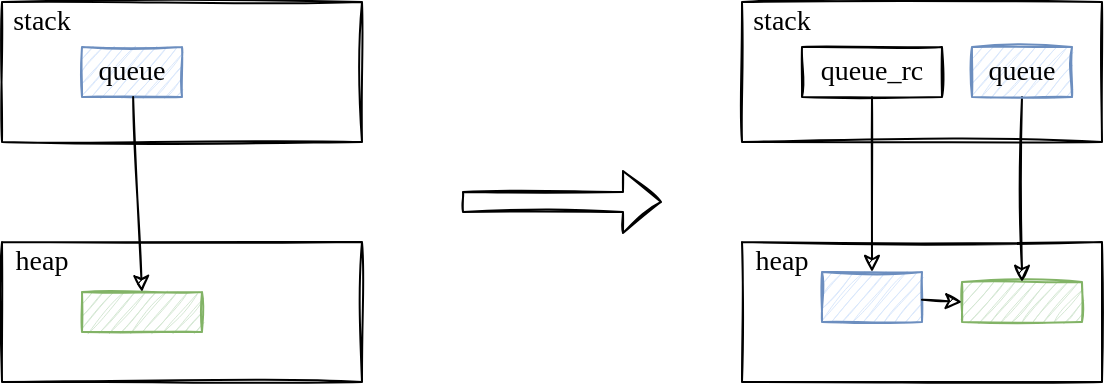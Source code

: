 <mxfile version="14.4.2" type="device" pages="4"><diagram id="85Se20Rggvb_9bavZQdw" name="第 1 页"><mxGraphModel dx="1106" dy="995" grid="1" gridSize="10" guides="1" tooltips="1" connect="1" arrows="1" fold="1" page="1" pageScale="1" pageWidth="827" pageHeight="1169" math="0" shadow="0"><root><mxCell id="0"/><mxCell id="1" parent="0"/><mxCell id="tYL9gZrw_JqtwDp5GAJO-2" value="" style="rounded=0;whiteSpace=wrap;html=1;sketch=1;fontFamily=Comic Sans MS;fontSize=14;" vertex="1" parent="1"><mxGeometry x="210" y="370" width="180" height="70" as="geometry"/></mxCell><mxCell id="tYL9gZrw_JqtwDp5GAJO-3" value="stack" style="text;html=1;strokeColor=none;fillColor=none;align=center;verticalAlign=middle;whiteSpace=wrap;rounded=0;sketch=1;fontFamily=Comic Sans MS;fontSize=14;" vertex="1" parent="1"><mxGeometry x="210" y="370" width="40" height="20" as="geometry"/></mxCell><mxCell id="tYL9gZrw_JqtwDp5GAJO-4" value="" style="rounded=0;whiteSpace=wrap;html=1;sketch=1;fontFamily=Comic Sans MS;fontSize=14;" vertex="1" parent="1"><mxGeometry x="210" y="490" width="180" height="70" as="geometry"/></mxCell><mxCell id="tYL9gZrw_JqtwDp5GAJO-5" value="heap" style="text;html=1;strokeColor=none;fillColor=none;align=center;verticalAlign=middle;whiteSpace=wrap;rounded=0;sketch=1;fontFamily=Comic Sans MS;fontSize=14;" vertex="1" parent="1"><mxGeometry x="210" y="490" width="40" height="20" as="geometry"/></mxCell><mxCell id="tYL9gZrw_JqtwDp5GAJO-6" value="" style="rounded=0;whiteSpace=wrap;html=1;sketch=1;fontFamily=Comic Sans MS;fontSize=14;fillColor=#d5e8d4;strokeColor=#82b366;" vertex="1" parent="1"><mxGeometry x="250" y="515" width="60" height="20" as="geometry"/></mxCell><mxCell id="tYL9gZrw_JqtwDp5GAJO-7" value="queue" style="rounded=0;whiteSpace=wrap;html=1;sketch=1;fontFamily=Comic Sans MS;fontSize=14;fillColor=#dae8fc;strokeColor=#6c8ebf;" vertex="1" parent="1"><mxGeometry x="250" y="392.5" width="50" height="25" as="geometry"/></mxCell><mxCell id="tYL9gZrw_JqtwDp5GAJO-8" value="" style="endArrow=classic;html=1;entryX=0.5;entryY=0;entryDx=0;entryDy=0;sketch=1;fontFamily=Comic Sans MS;fontSize=14;" edge="1" parent="1" source="tYL9gZrw_JqtwDp5GAJO-7" target="tYL9gZrw_JqtwDp5GAJO-6"><mxGeometry width="50" height="50" relative="1" as="geometry"><mxPoint x="270" y="490" as="sourcePoint"/><mxPoint x="320" y="440" as="targetPoint"/></mxGeometry></mxCell><mxCell id="tYL9gZrw_JqtwDp5GAJO-9" value="" style="rounded=0;whiteSpace=wrap;html=1;sketch=1;fontFamily=Comic Sans MS;fontSize=14;" vertex="1" parent="1"><mxGeometry x="580" y="370" width="180" height="70" as="geometry"/></mxCell><mxCell id="tYL9gZrw_JqtwDp5GAJO-10" value="stack" style="text;html=1;strokeColor=none;fillColor=none;align=center;verticalAlign=middle;whiteSpace=wrap;rounded=0;sketch=1;fontFamily=Comic Sans MS;fontSize=14;" vertex="1" parent="1"><mxGeometry x="580" y="370" width="40" height="20" as="geometry"/></mxCell><mxCell id="tYL9gZrw_JqtwDp5GAJO-11" value="" style="rounded=0;whiteSpace=wrap;html=1;sketch=1;fontFamily=Comic Sans MS;fontSize=14;" vertex="1" parent="1"><mxGeometry x="580" y="490" width="180" height="70" as="geometry"/></mxCell><mxCell id="tYL9gZrw_JqtwDp5GAJO-12" value="heap" style="text;html=1;strokeColor=none;fillColor=none;align=center;verticalAlign=middle;whiteSpace=wrap;rounded=0;sketch=1;fontFamily=Comic Sans MS;fontSize=14;" vertex="1" parent="1"><mxGeometry x="580" y="490" width="40" height="20" as="geometry"/></mxCell><mxCell id="tYL9gZrw_JqtwDp5GAJO-13" value="" style="rounded=0;whiteSpace=wrap;html=1;sketch=1;fontFamily=Comic Sans MS;fontSize=14;fillColor=#d5e8d4;strokeColor=#82b366;" vertex="1" parent="1"><mxGeometry x="690" y="510" width="60" height="20" as="geometry"/></mxCell><mxCell id="tYL9gZrw_JqtwDp5GAJO-14" value="" style="rounded=0;whiteSpace=wrap;html=1;sketch=1;fontFamily=Comic Sans MS;fontSize=14;fillColor=#dae8fc;strokeColor=#6c8ebf;" vertex="1" parent="1"><mxGeometry x="620" y="505" width="50" height="25" as="geometry"/></mxCell><mxCell id="tYL9gZrw_JqtwDp5GAJO-15" value="" style="endArrow=classic;html=1;entryX=0;entryY=0.5;entryDx=0;entryDy=0;sketch=1;fontFamily=Comic Sans MS;fontSize=14;" edge="1" parent="1" source="tYL9gZrw_JqtwDp5GAJO-14" target="tYL9gZrw_JqtwDp5GAJO-13"><mxGeometry width="50" height="50" relative="1" as="geometry"><mxPoint x="640" y="490" as="sourcePoint"/><mxPoint x="690" y="440" as="targetPoint"/></mxGeometry></mxCell><mxCell id="tYL9gZrw_JqtwDp5GAJO-19" style="edgeStyle=orthogonalEdgeStyle;rounded=0;sketch=1;orthogonalLoop=1;jettySize=auto;html=1;entryX=0.5;entryY=0;entryDx=0;entryDy=0;fontFamily=Comic Sans MS;fontSize=14;" edge="1" parent="1" source="tYL9gZrw_JqtwDp5GAJO-17" target="tYL9gZrw_JqtwDp5GAJO-13"><mxGeometry relative="1" as="geometry"/></mxCell><mxCell id="tYL9gZrw_JqtwDp5GAJO-17" value="queue" style="rounded=0;whiteSpace=wrap;html=1;sketch=1;fontFamily=Comic Sans MS;fontSize=14;fillColor=#dae8fc;strokeColor=#6c8ebf;" vertex="1" parent="1"><mxGeometry x="695" y="392.5" width="50" height="25" as="geometry"/></mxCell><mxCell id="tYL9gZrw_JqtwDp5GAJO-22" style="edgeStyle=orthogonalEdgeStyle;rounded=0;sketch=1;orthogonalLoop=1;jettySize=auto;html=1;exitX=0.5;exitY=1;exitDx=0;exitDy=0;entryX=0.5;entryY=0;entryDx=0;entryDy=0;fontFamily=Comic Sans MS;fontSize=14;" edge="1" parent="1" source="tYL9gZrw_JqtwDp5GAJO-21" target="tYL9gZrw_JqtwDp5GAJO-14"><mxGeometry relative="1" as="geometry"/></mxCell><mxCell id="tYL9gZrw_JqtwDp5GAJO-21" value="queue_rc" style="rounded=0;whiteSpace=wrap;html=1;sketch=1;fontFamily=Comic Sans MS;fontSize=14;" vertex="1" parent="1"><mxGeometry x="610" y="392.5" width="70" height="25" as="geometry"/></mxCell><mxCell id="tYL9gZrw_JqtwDp5GAJO-23" value="" style="shape=flexArrow;endArrow=classic;html=1;fontFamily=Comic Sans MS;fontSize=14;sketch=1;" edge="1" parent="1"><mxGeometry width="50" height="50" relative="1" as="geometry"><mxPoint x="440" y="470" as="sourcePoint"/><mxPoint x="540" y="470" as="targetPoint"/></mxGeometry></mxCell></root></mxGraphModel></diagram><diagram id="B2aGTJlP-KQdQ-DBcWFm" name="第 2 页"><mxGraphModel dx="1933" dy="995" grid="1" gridSize="10" guides="1" tooltips="1" connect="1" arrows="1" fold="1" page="1" pageScale="1" pageWidth="827" pageHeight="1169" math="0" shadow="0"><root><mxCell id="dTbaVPsu5beLsRjIaVHp-0"/><mxCell id="dTbaVPsu5beLsRjIaVHp-1" parent="dTbaVPsu5beLsRjIaVHp-0"/><mxCell id="dTbaVPsu5beLsRjIaVHp-5" value="" style="edgeStyle=orthogonalEdgeStyle;rounded=0;sketch=1;orthogonalLoop=1;jettySize=auto;html=1;fontFamily=Comic Sans MS;fontSize=14;" edge="1" parent="dTbaVPsu5beLsRjIaVHp-1" source="dTbaVPsu5beLsRjIaVHp-2" target="dTbaVPsu5beLsRjIaVHp-4"><mxGeometry relative="1" as="geometry"/></mxCell><mxCell id="dTbaVPsu5beLsRjIaVHp-7" style="edgeStyle=orthogonalEdgeStyle;rounded=0;sketch=1;orthogonalLoop=1;jettySize=auto;html=1;exitX=1;exitY=0.25;exitDx=0;exitDy=0;entryX=0;entryY=0.25;entryDx=0;entryDy=0;fontFamily=Comic Sans MS;fontSize=14;" edge="1" parent="dTbaVPsu5beLsRjIaVHp-1" source="dTbaVPsu5beLsRjIaVHp-2" target="dTbaVPsu5beLsRjIaVHp-3"><mxGeometry relative="1" as="geometry"/></mxCell><mxCell id="dTbaVPsu5beLsRjIaVHp-2" value="HostRoot" style="rounded=0;whiteSpace=wrap;html=1;fillColor=none;fontFamily=Comic Sans MS;fontSize=14;" vertex="1" parent="dTbaVPsu5beLsRjIaVHp-1"><mxGeometry x="140" y="290" width="100" height="40" as="geometry"/></mxCell><mxCell id="dTbaVPsu5beLsRjIaVHp-8" style="edgeStyle=orthogonalEdgeStyle;rounded=0;sketch=1;orthogonalLoop=1;jettySize=auto;html=1;exitX=0;exitY=0.75;exitDx=0;exitDy=0;entryX=1;entryY=0.75;entryDx=0;entryDy=0;fontFamily=Comic Sans MS;fontSize=14;" edge="1" parent="dTbaVPsu5beLsRjIaVHp-1" source="dTbaVPsu5beLsRjIaVHp-3" target="dTbaVPsu5beLsRjIaVHp-2"><mxGeometry relative="1" as="geometry"/></mxCell><mxCell id="dTbaVPsu5beLsRjIaVHp-3" value="HostRoot" style="rounded=0;whiteSpace=wrap;html=1;fillColor=none;fontFamily=Comic Sans MS;fontSize=14;" vertex="1" parent="dTbaVPsu5beLsRjIaVHp-1"><mxGeometry x="330" y="290" width="100" height="40" as="geometry"/></mxCell><mxCell id="dTbaVPsu5beLsRjIaVHp-10" style="edgeStyle=orthogonalEdgeStyle;rounded=0;sketch=1;orthogonalLoop=1;jettySize=auto;html=1;exitX=0;exitY=0.5;exitDx=0;exitDy=0;entryX=1;entryY=0.5;entryDx=0;entryDy=0;fontFamily=Comic Sans MS;fontSize=14;" edge="1" parent="dTbaVPsu5beLsRjIaVHp-1" source="dTbaVPsu5beLsRjIaVHp-4" target="dTbaVPsu5beLsRjIaVHp-9"><mxGeometry relative="1" as="geometry"/></mxCell><mxCell id="dTbaVPsu5beLsRjIaVHp-4" value="App" style="rounded=0;whiteSpace=wrap;html=1;fillColor=none;fontFamily=Comic Sans MS;fontSize=14;" vertex="1" parent="dTbaVPsu5beLsRjIaVHp-1"><mxGeometry x="140" y="370" width="100" height="40" as="geometry"/></mxCell><mxCell id="dTbaVPsu5beLsRjIaVHp-14" value="" style="edgeStyle=orthogonalEdgeStyle;rounded=0;sketch=1;orthogonalLoop=1;jettySize=auto;html=1;fontFamily=Comic Sans MS;fontSize=14;exitX=0;exitY=0.25;exitDx=0;exitDy=0;" edge="1" parent="dTbaVPsu5beLsRjIaVHp-1" source="dTbaVPsu5beLsRjIaVHp-9" target="dTbaVPsu5beLsRjIaVHp-13"><mxGeometry relative="1" as="geometry"><mxPoint x="-160" y="380" as="targetPoint"/></mxGeometry></mxCell><mxCell id="dTbaVPsu5beLsRjIaVHp-17" value="" style="edgeStyle=orthogonalEdgeStyle;rounded=0;sketch=1;orthogonalLoop=1;jettySize=auto;html=1;fontFamily=Comic Sans MS;fontSize=14;exitX=0;exitY=0.75;exitDx=0;exitDy=0;entryX=1;entryY=0.5;entryDx=0;entryDy=0;" edge="1" parent="dTbaVPsu5beLsRjIaVHp-1" source="dTbaVPsu5beLsRjIaVHp-9" target="dTbaVPsu5beLsRjIaVHp-18"><mxGeometry relative="1" as="geometry"><mxPoint x="-150" y="390" as="targetPoint"/></mxGeometry></mxCell><mxCell id="dTbaVPsu5beLsRjIaVHp-9" value="" style="rounded=0;whiteSpace=wrap;html=1;fillColor=#fff2cc;fontFamily=Comic Sans MS;fontSize=14;strokeColor=#d6b656;" vertex="1" parent="dTbaVPsu5beLsRjIaVHp-1"><mxGeometry x="-70" y="370" width="80" height="40" as="geometry"/></mxCell><mxCell id="dTbaVPsu5beLsRjIaVHp-13" value="ayou" style="rounded=0;whiteSpace=wrap;html=1;fontFamily=Comic Sans MS;fontSize=14;fillColor=none;strokeColor=none;" vertex="1" parent="dTbaVPsu5beLsRjIaVHp-1"><mxGeometry x="-230" y="365" width="50" height="30" as="geometry"/></mxCell><mxCell id="dTbaVPsu5beLsRjIaVHp-18" value="ayouayou" style="rounded=0;whiteSpace=wrap;html=1;fontFamily=Comic Sans MS;fontSize=14;fillColor=none;strokeColor=none;" vertex="1" parent="dTbaVPsu5beLsRjIaVHp-1"><mxGeometry x="-246" y="384" width="66" height="30" as="geometry"/></mxCell><mxCell id="dTbaVPsu5beLsRjIaVHp-19" value="memoized_state" style="text;html=1;strokeColor=none;fillColor=none;align=center;verticalAlign=middle;whiteSpace=wrap;rounded=0;fontFamily=Comic Sans MS;fontSize=14;" vertex="1" parent="dTbaVPsu5beLsRjIaVHp-1"><mxGeometry x="-140" y="350" width="40" height="20" as="geometry"/></mxCell><mxCell id="dTbaVPsu5beLsRjIaVHp-21" value="update_queue" style="text;html=1;strokeColor=none;fillColor=none;align=center;verticalAlign=middle;whiteSpace=wrap;rounded=0;fontFamily=Comic Sans MS;fontSize=14;" vertex="1" parent="dTbaVPsu5beLsRjIaVHp-1"><mxGeometry x="-140" y="400" width="40" height="20" as="geometry"/></mxCell><mxCell id="dTbaVPsu5beLsRjIaVHp-22" value="memoized_state" style="text;html=1;strokeColor=none;fillColor=none;align=center;verticalAlign=middle;whiteSpace=wrap;rounded=0;fontFamily=Comic Sans MS;fontSize=14;" vertex="1" parent="dTbaVPsu5beLsRjIaVHp-1"><mxGeometry x="60" y="360" width="40" height="20" as="geometry"/></mxCell></root></mxGraphModel></diagram><diagram id="bMBw1ChnjWuzsiVzqGBm" name="第 3 页"><mxGraphModel dx="1933" dy="995" grid="1" gridSize="10" guides="1" tooltips="1" connect="1" arrows="1" fold="1" page="1" pageScale="1" pageWidth="827" pageHeight="1169" math="0" shadow="0"><root><mxCell id="jNuAMuVzAs9FZE3ws8Kq-0"/><mxCell id="jNuAMuVzAs9FZE3ws8Kq-1" parent="jNuAMuVzAs9FZE3ws8Kq-0"/><mxCell id="jNuAMuVzAs9FZE3ws8Kq-2" value="" style="edgeStyle=orthogonalEdgeStyle;rounded=0;sketch=1;orthogonalLoop=1;jettySize=auto;html=1;fontFamily=Comic Sans MS;fontSize=14;" edge="1" parent="jNuAMuVzAs9FZE3ws8Kq-1" source="jNuAMuVzAs9FZE3ws8Kq-4" target="jNuAMuVzAs9FZE3ws8Kq-7"><mxGeometry relative="1" as="geometry"/></mxCell><mxCell id="jNuAMuVzAs9FZE3ws8Kq-10" style="edgeStyle=orthogonalEdgeStyle;sketch=1;orthogonalLoop=1;jettySize=auto;html=1;fontFamily=Comic Sans MS;fontSize=14;jumpStyle=arc;curved=1;exitX=0.5;exitY=0;exitDx=0;exitDy=0;" edge="1" parent="jNuAMuVzAs9FZE3ws8Kq-1" source="jNuAMuVzAs9FZE3ws8Kq-11" target="jNuAMuVzAs9FZE3ws8Kq-9"><mxGeometry relative="1" as="geometry"/></mxCell><mxCell id="jNuAMuVzAs9FZE3ws8Kq-12" style="edgeStyle=orthogonalEdgeStyle;curved=1;sketch=1;jumpStyle=arc;orthogonalLoop=1;jettySize=auto;html=1;exitX=1;exitY=0.25;exitDx=0;exitDy=0;entryX=0;entryY=0.25;entryDx=0;entryDy=0;fontFamily=Comic Sans MS;fontSize=14;" edge="1" parent="jNuAMuVzAs9FZE3ws8Kq-1" source="jNuAMuVzAs9FZE3ws8Kq-4" target="jNuAMuVzAs9FZE3ws8Kq-11"><mxGeometry relative="1" as="geometry"/></mxCell><mxCell id="jNuAMuVzAs9FZE3ws8Kq-4" value="FiberNode" style="rounded=0;whiteSpace=wrap;html=1;fillColor=none;fontFamily=Comic Sans MS;fontSize=14;" vertex="1" parent="jNuAMuVzAs9FZE3ws8Kq-1"><mxGeometry x="140" y="290" width="100" height="40" as="geometry"/></mxCell><mxCell id="jNuAMuVzAs9FZE3ws8Kq-7" value="FiberNode" style="rounded=0;whiteSpace=wrap;html=1;fillColor=none;fontFamily=Comic Sans MS;fontSize=14;" vertex="1" parent="jNuAMuVzAs9FZE3ws8Kq-1"><mxGeometry x="140" y="370" width="100" height="40" as="geometry"/></mxCell><mxCell id="jNuAMuVzAs9FZE3ws8Kq-8" value="child" style="text;html=1;strokeColor=none;fillColor=none;align=center;verticalAlign=middle;whiteSpace=wrap;rounded=0;fontFamily=Comic Sans MS;fontSize=14;" vertex="1" parent="jNuAMuVzAs9FZE3ws8Kq-1"><mxGeometry x="200" y="340" width="40" height="20" as="geometry"/></mxCell><mxCell id="jNuAMuVzAs9FZE3ws8Kq-9" value="ReactElement" style="rounded=1;whiteSpace=wrap;html=1;fillColor=none;fontFamily=Comic Sans MS;fontSize=14;" vertex="1" parent="jNuAMuVzAs9FZE3ws8Kq-1"><mxGeometry x="-40" y="370" width="100" height="40" as="geometry"/></mxCell><mxCell id="jNuAMuVzAs9FZE3ws8Kq-14" style="edgeStyle=orthogonalEdgeStyle;curved=1;sketch=1;jumpStyle=arc;orthogonalLoop=1;jettySize=auto;html=1;exitX=0;exitY=0.75;exitDx=0;exitDy=0;entryX=1;entryY=0.75;entryDx=0;entryDy=0;fontFamily=Comic Sans MS;fontSize=14;" edge="1" parent="jNuAMuVzAs9FZE3ws8Kq-1" source="jNuAMuVzAs9FZE3ws8Kq-11" target="jNuAMuVzAs9FZE3ws8Kq-4"><mxGeometry relative="1" as="geometry"/></mxCell><mxCell id="jNuAMuVzAs9FZE3ws8Kq-18" style="edgeStyle=orthogonalEdgeStyle;curved=1;sketch=1;jumpStyle=arc;orthogonalLoop=1;jettySize=auto;html=1;exitX=0.5;exitY=1;exitDx=0;exitDy=0;entryX=0.5;entryY=0;entryDx=0;entryDy=0;fontFamily=Comic Sans MS;fontSize=14;" edge="1" parent="jNuAMuVzAs9FZE3ws8Kq-1" source="jNuAMuVzAs9FZE3ws8Kq-11" target="jNuAMuVzAs9FZE3ws8Kq-16"><mxGeometry relative="1" as="geometry"/></mxCell><mxCell id="jNuAMuVzAs9FZE3ws8Kq-11" value="FiberNode" style="rounded=0;whiteSpace=wrap;html=1;fillColor=none;fontFamily=Comic Sans MS;fontSize=14;" vertex="1" parent="jNuAMuVzAs9FZE3ws8Kq-1"><mxGeometry x="314" y="290" width="100" height="40" as="geometry"/></mxCell><mxCell id="jNuAMuVzAs9FZE3ws8Kq-15" value="" style="shape=flexArrow;endArrow=classic;html=1;fontFamily=Comic Sans MS;fontSize=14;" edge="1" parent="jNuAMuVzAs9FZE3ws8Kq-1"><mxGeometry width="50" height="50" relative="1" as="geometry"><mxPoint x="248" y="389.5" as="sourcePoint"/><mxPoint x="308" y="389.5" as="targetPoint"/></mxGeometry></mxCell><mxCell id="jNuAMuVzAs9FZE3ws8Kq-16" value="FiberNode" style="rounded=0;whiteSpace=wrap;html=1;fillColor=none;fontFamily=Comic Sans MS;fontSize=14;dashed=1;" vertex="1" parent="jNuAMuVzAs9FZE3ws8Kq-1"><mxGeometry x="314" y="370" width="100" height="40" as="geometry"/></mxCell><mxCell id="jNuAMuVzAs9FZE3ws8Kq-17" value="diff" style="text;html=1;strokeColor=none;fillColor=none;align=center;verticalAlign=middle;whiteSpace=wrap;rounded=0;fontFamily=Comic Sans MS;fontSize=14;" vertex="1" parent="jNuAMuVzAs9FZE3ws8Kq-1"><mxGeometry x="80" y="380" width="40" height="20" as="geometry"/></mxCell><mxCell id="jNuAMuVzAs9FZE3ws8Kq-19" value="child" style="text;html=1;strokeColor=none;fillColor=none;align=center;verticalAlign=middle;whiteSpace=wrap;rounded=0;fontFamily=Comic Sans MS;fontSize=14;" vertex="1" parent="jNuAMuVzAs9FZE3ws8Kq-1"><mxGeometry x="370" y="340" width="40" height="20" as="geometry"/></mxCell></root></mxGraphModel></diagram><diagram id="7-j1Ea2rIzDyZTFDvo4-" name="第 4 页"><mxGraphModel dx="1933" dy="995" grid="1" gridSize="10" guides="1" tooltips="1" connect="1" arrows="1" fold="1" page="1" pageScale="1" pageWidth="827" pageHeight="1169" math="0" shadow="0"><root><mxCell id="2ONriKAo-odqMunKbH9X-0"/><mxCell id="2ONriKAo-odqMunKbH9X-1" parent="2ONriKAo-odqMunKbH9X-0"/><mxCell id="2ONriKAo-odqMunKbH9X-2" value="" style="edgeStyle=orthogonalEdgeStyle;rounded=0;sketch=1;orthogonalLoop=1;jettySize=auto;html=1;fontFamily=Comic Sans MS;fontSize=14;" edge="1" parent="2ONriKAo-odqMunKbH9X-1" source="2ONriKAo-odqMunKbH9X-5" target="2ONriKAo-odqMunKbH9X-6"><mxGeometry relative="1" as="geometry"/></mxCell><mxCell id="2ONriKAo-odqMunKbH9X-3" style="edgeStyle=orthogonalEdgeStyle;sketch=1;orthogonalLoop=1;jettySize=auto;html=1;fontFamily=Comic Sans MS;fontSize=14;jumpStyle=arc;curved=1;exitX=0.5;exitY=0;exitDx=0;exitDy=0;" edge="1" parent="2ONriKAo-odqMunKbH9X-1" source="2ONriKAo-odqMunKbH9X-11" target="2ONriKAo-odqMunKbH9X-8"><mxGeometry relative="1" as="geometry"/></mxCell><mxCell id="2ONriKAo-odqMunKbH9X-4" style="edgeStyle=orthogonalEdgeStyle;curved=1;sketch=1;jumpStyle=arc;orthogonalLoop=1;jettySize=auto;html=1;exitX=1;exitY=0.25;exitDx=0;exitDy=0;entryX=0;entryY=0.25;entryDx=0;entryDy=0;fontFamily=Comic Sans MS;fontSize=14;" edge="1" parent="2ONriKAo-odqMunKbH9X-1" source="2ONriKAo-odqMunKbH9X-5" target="2ONriKAo-odqMunKbH9X-11"><mxGeometry relative="1" as="geometry"/></mxCell><mxCell id="2ONriKAo-odqMunKbH9X-5" value="FiberNode" style="rounded=0;whiteSpace=wrap;html=1;fillColor=none;fontFamily=Comic Sans MS;fontSize=14;" vertex="1" parent="2ONriKAo-odqMunKbH9X-1"><mxGeometry x="140" y="290" width="100" height="40" as="geometry"/></mxCell><mxCell id="2ONriKAo-odqMunKbH9X-20" style="edgeStyle=orthogonalEdgeStyle;sketch=1;jumpStyle=arc;orthogonalLoop=1;jettySize=auto;html=1;entryX=0.5;entryY=1;entryDx=0;entryDy=0;fontFamily=Comic Sans MS;fontSize=14;exitX=0.5;exitY=1;exitDx=0;exitDy=0;rounded=0;" edge="1" parent="2ONriKAo-odqMunKbH9X-1" source="2ONriKAo-odqMunKbH9X-6" target="2ONriKAo-odqMunKbH9X-13"><mxGeometry relative="1" as="geometry"/></mxCell><mxCell id="2ONriKAo-odqMunKbH9X-6" value="FiberNode" style="rounded=0;whiteSpace=wrap;html=1;fillColor=none;fontFamily=Comic Sans MS;fontSize=14;" vertex="1" parent="2ONriKAo-odqMunKbH9X-1"><mxGeometry x="140" y="370" width="100" height="40" as="geometry"/></mxCell><mxCell id="2ONriKAo-odqMunKbH9X-7" value="child" style="text;html=1;strokeColor=none;fillColor=none;align=center;verticalAlign=middle;whiteSpace=wrap;rounded=0;fontFamily=Comic Sans MS;fontSize=14;" vertex="1" parent="2ONriKAo-odqMunKbH9X-1"><mxGeometry x="200" y="340" width="40" height="20" as="geometry"/></mxCell><mxCell id="2ONriKAo-odqMunKbH9X-22" style="edgeStyle=orthogonalEdgeStyle;rounded=0;sketch=1;jumpStyle=arc;orthogonalLoop=1;jettySize=auto;html=1;exitX=0.5;exitY=1;exitDx=0;exitDy=0;entryX=0.5;entryY=1;entryDx=0;entryDy=0;fontFamily=Comic Sans MS;fontSize=14;" edge="1" parent="2ONriKAo-odqMunKbH9X-1" source="2ONriKAo-odqMunKbH9X-8" target="2ONriKAo-odqMunKbH9X-13"><mxGeometry relative="1" as="geometry"><Array as="points"><mxPoint x="10" y="450"/><mxPoint x="364" y="450"/></Array></mxGeometry></mxCell><mxCell id="2ONriKAo-odqMunKbH9X-25" value="props" style="edgeLabel;html=1;align=center;verticalAlign=middle;resizable=0;points=[];fontSize=14;fontFamily=Comic Sans MS;" vertex="1" connectable="0" parent="2ONriKAo-odqMunKbH9X-22"><mxGeometry x="-0.028" y="3" relative="1" as="geometry"><mxPoint y="13" as="offset"/></mxGeometry></mxCell><mxCell id="2ONriKAo-odqMunKbH9X-8" value="ReactElement" style="rounded=1;whiteSpace=wrap;html=1;fillColor=none;fontFamily=Comic Sans MS;fontSize=14;" vertex="1" parent="2ONriKAo-odqMunKbH9X-1"><mxGeometry x="-40" y="370" width="100" height="40" as="geometry"/></mxCell><mxCell id="2ONriKAo-odqMunKbH9X-9" style="edgeStyle=orthogonalEdgeStyle;curved=1;sketch=1;jumpStyle=arc;orthogonalLoop=1;jettySize=auto;html=1;exitX=0;exitY=0.75;exitDx=0;exitDy=0;entryX=1;entryY=0.75;entryDx=0;entryDy=0;fontFamily=Comic Sans MS;fontSize=14;" edge="1" parent="2ONriKAo-odqMunKbH9X-1" source="2ONriKAo-odqMunKbH9X-11" target="2ONriKAo-odqMunKbH9X-5"><mxGeometry relative="1" as="geometry"/></mxCell><mxCell id="2ONriKAo-odqMunKbH9X-10" style="edgeStyle=orthogonalEdgeStyle;curved=1;sketch=1;jumpStyle=arc;orthogonalLoop=1;jettySize=auto;html=1;exitX=0.5;exitY=1;exitDx=0;exitDy=0;entryX=0.5;entryY=0;entryDx=0;entryDy=0;fontFamily=Comic Sans MS;fontSize=14;" edge="1" parent="2ONriKAo-odqMunKbH9X-1" source="2ONriKAo-odqMunKbH9X-11" target="2ONriKAo-odqMunKbH9X-13"><mxGeometry relative="1" as="geometry"/></mxCell><mxCell id="2ONriKAo-odqMunKbH9X-11" value="FiberNode" style="rounded=0;whiteSpace=wrap;html=1;fillColor=none;fontFamily=Comic Sans MS;fontSize=14;" vertex="1" parent="2ONriKAo-odqMunKbH9X-1"><mxGeometry x="314" y="290" width="100" height="40" as="geometry"/></mxCell><mxCell id="2ONriKAo-odqMunKbH9X-12" value="" style="shape=flexArrow;endArrow=classic;html=1;fontFamily=Comic Sans MS;fontSize=14;" edge="1" parent="2ONriKAo-odqMunKbH9X-1"><mxGeometry width="50" height="50" relative="1" as="geometry"><mxPoint x="248" y="389.5" as="sourcePoint"/><mxPoint x="308" y="389.5" as="targetPoint"/></mxGeometry></mxCell><mxCell id="2ONriKAo-odqMunKbH9X-13" value="FiberNode" style="rounded=0;whiteSpace=wrap;html=1;fillColor=none;fontFamily=Comic Sans MS;fontSize=14;dashed=1;" vertex="1" parent="2ONriKAo-odqMunKbH9X-1"><mxGeometry x="314" y="370" width="100" height="40" as="geometry"/></mxCell><mxCell id="2ONriKAo-odqMunKbH9X-14" value="diff" style="text;html=1;strokeColor=none;fillColor=none;align=center;verticalAlign=middle;whiteSpace=wrap;rounded=0;fontFamily=Comic Sans MS;fontSize=14;" vertex="1" parent="2ONriKAo-odqMunKbH9X-1"><mxGeometry x="80" y="380" width="40" height="20" as="geometry"/></mxCell><mxCell id="2ONriKAo-odqMunKbH9X-15" value="child" style="text;html=1;strokeColor=none;fillColor=none;align=center;verticalAlign=middle;whiteSpace=wrap;rounded=0;fontFamily=Comic Sans MS;fontSize=14;" vertex="1" parent="2ONriKAo-odqMunKbH9X-1"><mxGeometry x="370" y="340" width="40" height="20" as="geometry"/></mxCell><mxCell id="2ONriKAo-odqMunKbH9X-21" value="reuse" style="text;html=1;strokeColor=none;fillColor=none;align=center;verticalAlign=middle;whiteSpace=wrap;rounded=0;dashed=1;fontFamily=Comic Sans MS;fontSize=14;" vertex="1" parent="2ONriKAo-odqMunKbH9X-1"><mxGeometry x="250" y="410" width="40" height="20" as="geometry"/></mxCell></root></mxGraphModel></diagram></mxfile>